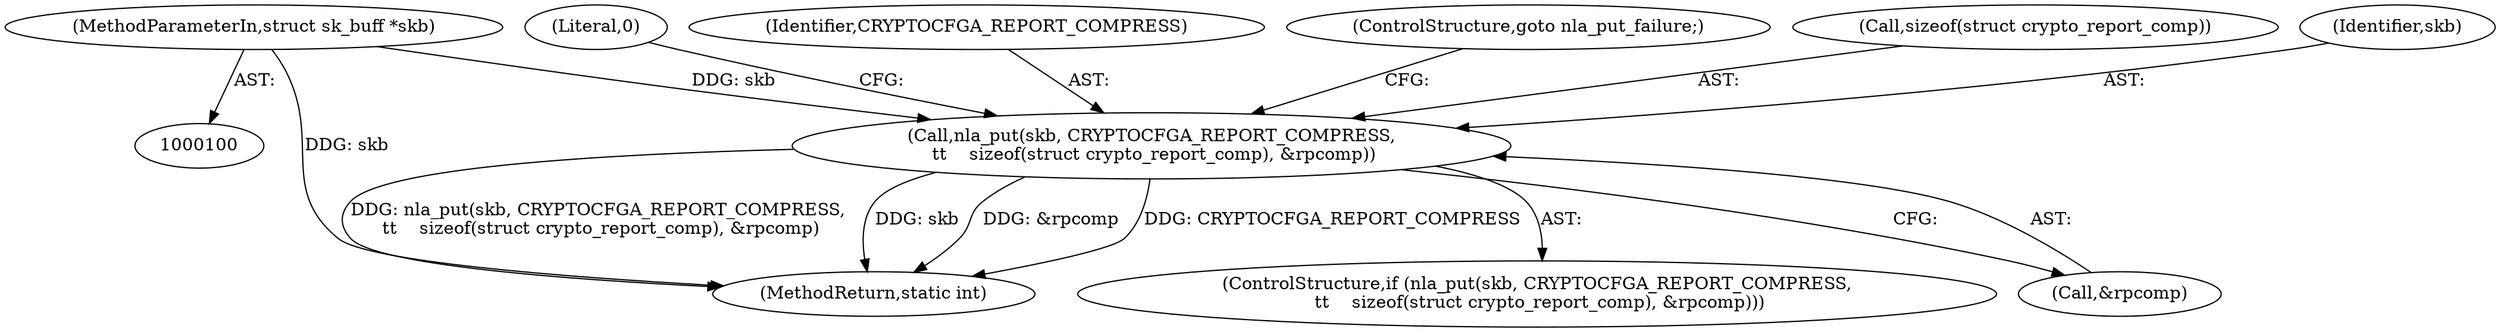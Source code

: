 digraph "0_linux_9a5467bf7b6e9e02ec9c3da4e23747c05faeaac6_8@pointer" {
"1000101" [label="(MethodParameterIn,struct sk_buff *skb)"];
"1000115" [label="(Call,nla_put(skb, CRYPTOCFGA_REPORT_COMPRESS,\n \t\t    sizeof(struct crypto_report_comp), &rpcomp))"];
"1000115" [label="(Call,nla_put(skb, CRYPTOCFGA_REPORT_COMPRESS,\n \t\t    sizeof(struct crypto_report_comp), &rpcomp))"];
"1000124" [label="(Literal,0)"];
"1000129" [label="(MethodReturn,static int)"];
"1000114" [label="(ControlStructure,if (nla_put(skb, CRYPTOCFGA_REPORT_COMPRESS,\n \t\t    sizeof(struct crypto_report_comp), &rpcomp)))"];
"1000117" [label="(Identifier,CRYPTOCFGA_REPORT_COMPRESS)"];
"1000120" [label="(Call,&rpcomp)"];
"1000122" [label="(ControlStructure,goto nla_put_failure;)"];
"1000101" [label="(MethodParameterIn,struct sk_buff *skb)"];
"1000118" [label="(Call,sizeof(struct crypto_report_comp))"];
"1000116" [label="(Identifier,skb)"];
"1000101" -> "1000100"  [label="AST: "];
"1000101" -> "1000129"  [label="DDG: skb"];
"1000101" -> "1000115"  [label="DDG: skb"];
"1000115" -> "1000114"  [label="AST: "];
"1000115" -> "1000120"  [label="CFG: "];
"1000116" -> "1000115"  [label="AST: "];
"1000117" -> "1000115"  [label="AST: "];
"1000118" -> "1000115"  [label="AST: "];
"1000120" -> "1000115"  [label="AST: "];
"1000122" -> "1000115"  [label="CFG: "];
"1000124" -> "1000115"  [label="CFG: "];
"1000115" -> "1000129"  [label="DDG: CRYPTOCFGA_REPORT_COMPRESS"];
"1000115" -> "1000129"  [label="DDG: nla_put(skb, CRYPTOCFGA_REPORT_COMPRESS,\n \t\t    sizeof(struct crypto_report_comp), &rpcomp)"];
"1000115" -> "1000129"  [label="DDG: skb"];
"1000115" -> "1000129"  [label="DDG: &rpcomp"];
}
